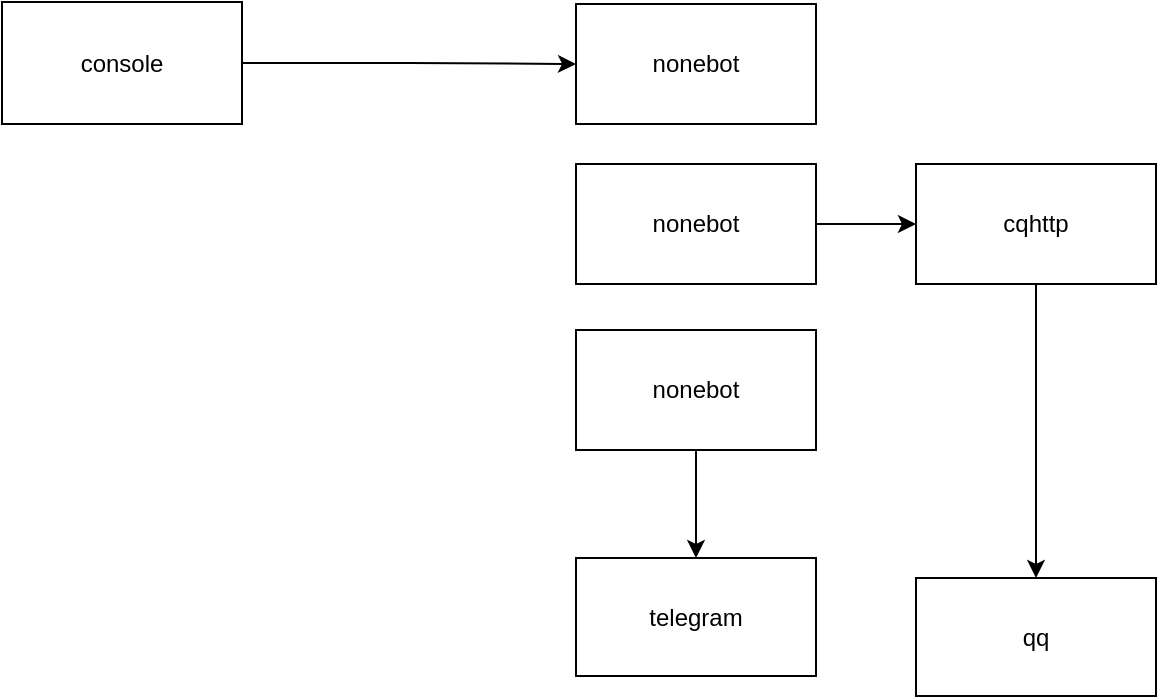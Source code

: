 <mxfile version="15.5.4" type="embed"><diagram id="23iRSUPoRavnBvh4doch" name="Page-1"><mxGraphModel dx="740" dy="402" grid="1" gridSize="10" guides="1" tooltips="1" connect="1" arrows="1" fold="1" page="1" pageScale="1" pageWidth="827" pageHeight="1169" math="1" shadow="0"><root><mxCell id="0"/><mxCell id="1" parent="0"/><mxCell id="6" style="edgeStyle=orthogonalEdgeStyle;rounded=0;orthogonalLoop=1;jettySize=auto;html=1;" parent="1" source="2" target="13" edge="1"><mxGeometry relative="1" as="geometry"><mxPoint x="320" y="40" as="targetPoint"/></mxGeometry></mxCell><mxCell id="2" value="console" style="rounded=0;whiteSpace=wrap;html=1;" parent="1" vertex="1"><mxGeometry x="163" y="9" width="120" height="61" as="geometry"/></mxCell><mxCell id="5" style="edgeStyle=orthogonalEdgeStyle;rounded=0;orthogonalLoop=1;jettySize=auto;html=1;exitX=0.5;exitY=1;exitDx=0;exitDy=0;" parent="1" source="12" target="4" edge="1"><mxGeometry relative="1" as="geometry"/></mxCell><mxCell id="8" style="edgeStyle=orthogonalEdgeStyle;rounded=0;orthogonalLoop=1;jettySize=auto;html=1;entryX=0.5;entryY=0;entryDx=0;entryDy=0;exitX=0.5;exitY=1;exitDx=0;exitDy=0;" parent="1" source="9" target="7" edge="1"><mxGeometry relative="1" as="geometry"/></mxCell><mxCell id="10" style="edgeStyle=orthogonalEdgeStyle;rounded=0;orthogonalLoop=1;jettySize=auto;html=1;entryX=0;entryY=0.5;entryDx=0;entryDy=0;" edge="1" parent="1" source="3" target="9"><mxGeometry relative="1" as="geometry"/></mxCell><mxCell id="3" value="nonebot" style="rounded=0;whiteSpace=wrap;html=1;" parent="1" vertex="1"><mxGeometry x="450" y="90" width="120" height="60" as="geometry"/></mxCell><mxCell id="4" value="telegram" style="rounded=0;whiteSpace=wrap;html=1;" parent="1" vertex="1"><mxGeometry x="450" y="287" width="120" height="59" as="geometry"/></mxCell><mxCell id="7" value="qq" style="rounded=0;whiteSpace=wrap;html=1;" parent="1" vertex="1"><mxGeometry x="620" y="297" width="120" height="59" as="geometry"/></mxCell><mxCell id="9" value="cqhttp" style="rounded=0;whiteSpace=wrap;html=1;" vertex="1" parent="1"><mxGeometry x="620" y="90" width="120" height="60" as="geometry"/></mxCell><mxCell id="12" value="nonebot" style="rounded=0;whiteSpace=wrap;html=1;" vertex="1" parent="1"><mxGeometry x="450" y="173" width="120" height="60" as="geometry"/></mxCell><mxCell id="13" value="nonebot" style="rounded=0;whiteSpace=wrap;html=1;" vertex="1" parent="1"><mxGeometry x="450" y="10" width="120" height="60" as="geometry"/></mxCell></root></mxGraphModel></diagram></mxfile>